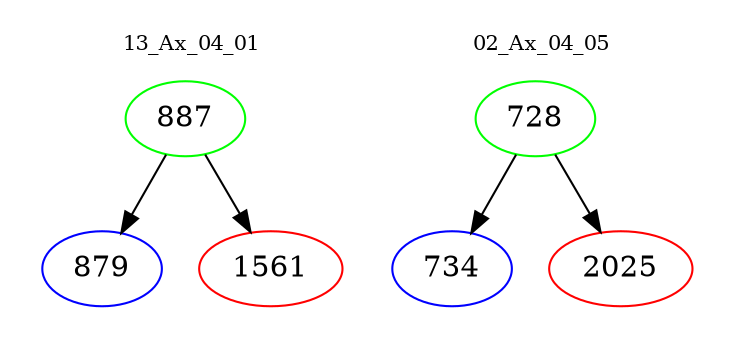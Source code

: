 digraph{
subgraph cluster_0 {
color = white
label = "13_Ax_04_01";
fontsize=10;
T0_887 [label="887", color="green"]
T0_887 -> T0_879 [color="black"]
T0_879 [label="879", color="blue"]
T0_887 -> T0_1561 [color="black"]
T0_1561 [label="1561", color="red"]
}
subgraph cluster_1 {
color = white
label = "02_Ax_04_05";
fontsize=10;
T1_728 [label="728", color="green"]
T1_728 -> T1_734 [color="black"]
T1_734 [label="734", color="blue"]
T1_728 -> T1_2025 [color="black"]
T1_2025 [label="2025", color="red"]
}
}
